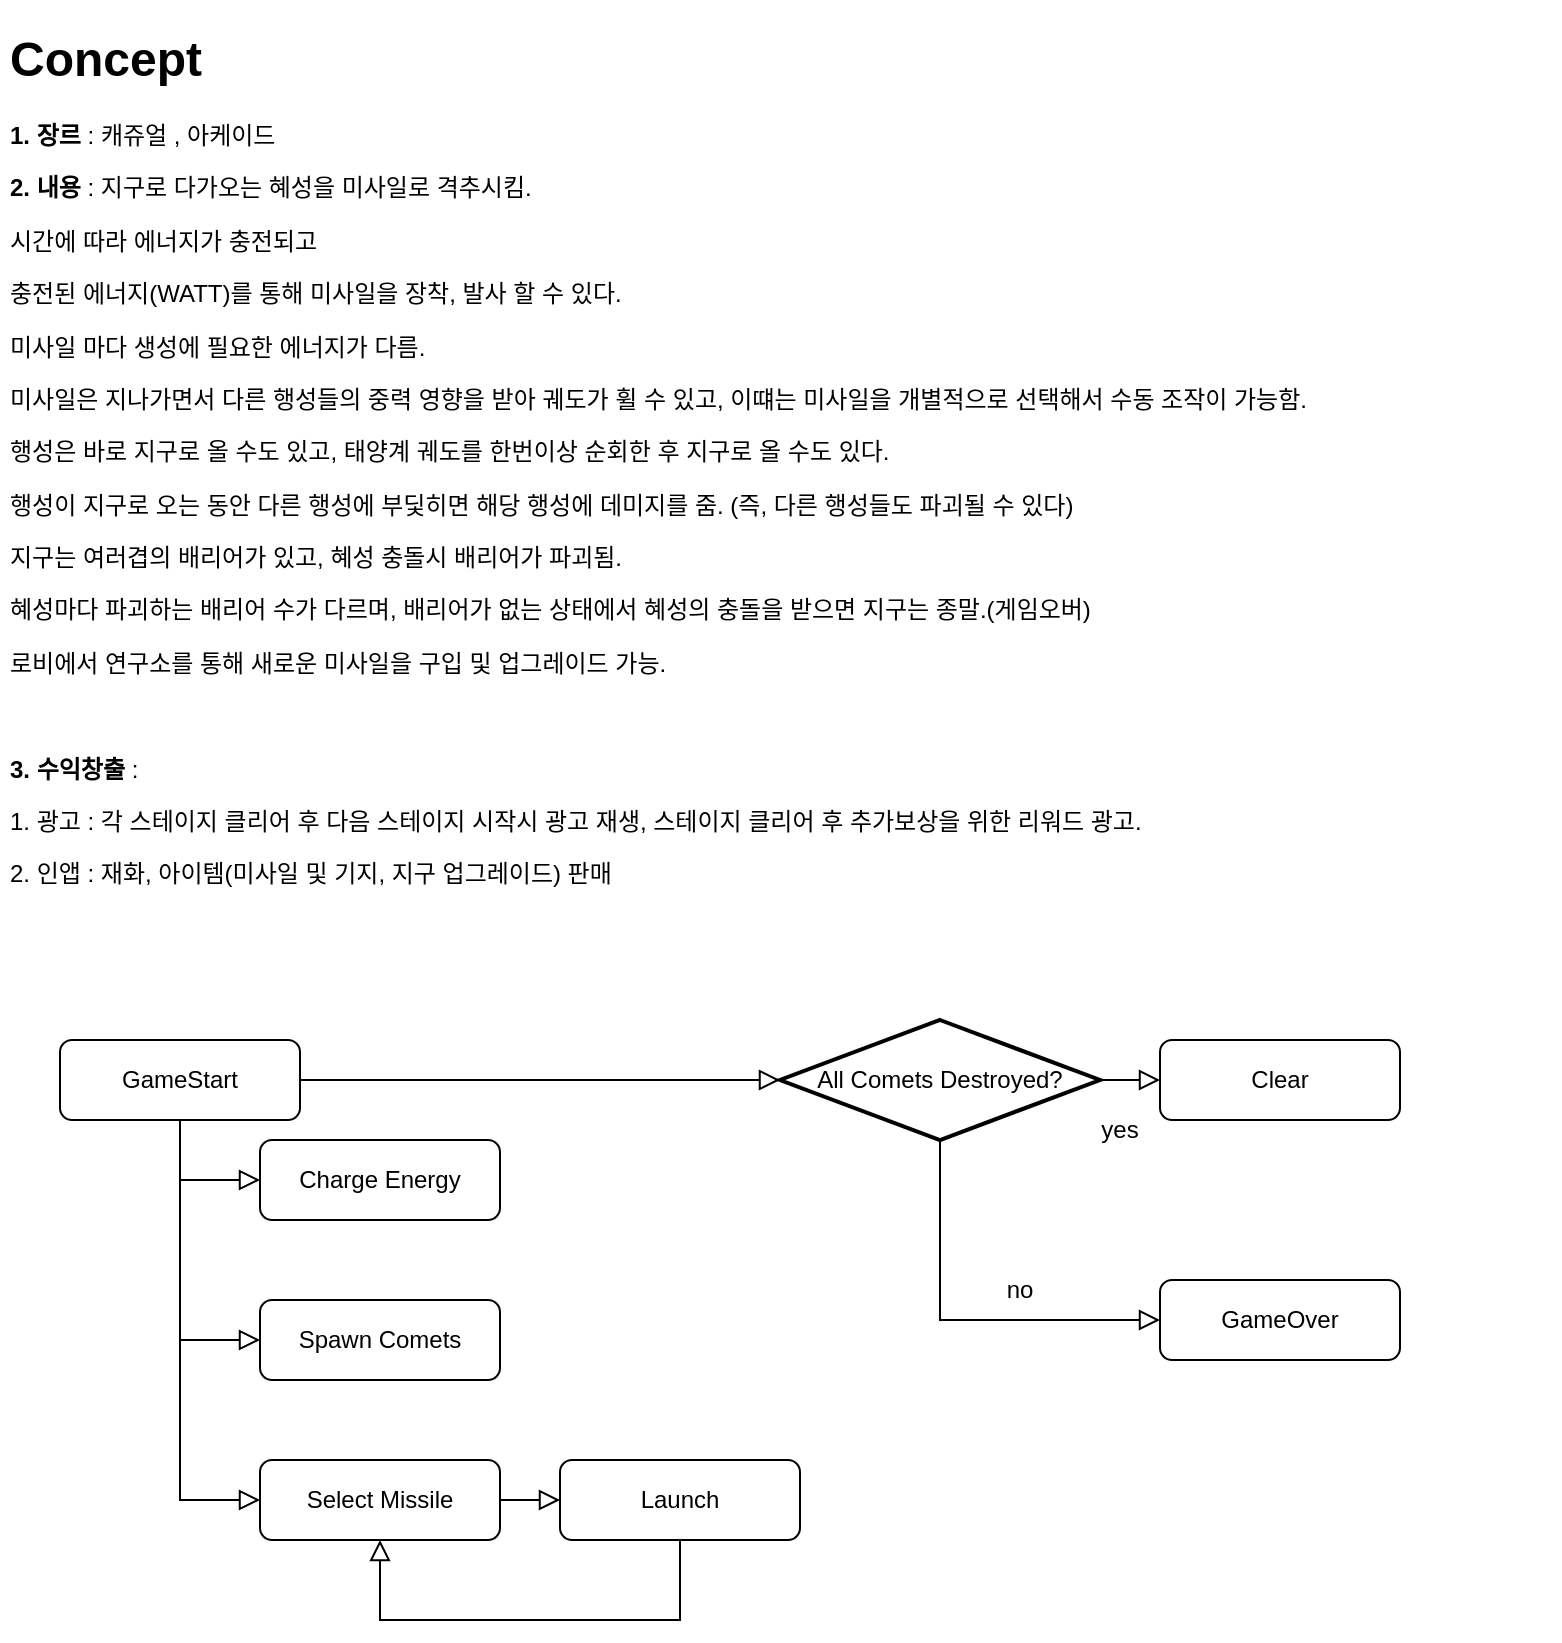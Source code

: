 <mxfile version="16.4.3" type="device"><diagram id="C5RBs43oDa-KdzZeNtuy" name="Page-1"><mxGraphModel dx="1422" dy="794" grid="1" gridSize="10" guides="1" tooltips="1" connect="1" arrows="1" fold="1" page="1" pageScale="1" pageWidth="827" pageHeight="1169" math="0" shadow="0"><root><mxCell id="WIyWlLk6GJQsqaUBKTNV-0"/><mxCell id="WIyWlLk6GJQsqaUBKTNV-1" parent="WIyWlLk6GJQsqaUBKTNV-0"/><mxCell id="WIyWlLk6GJQsqaUBKTNV-2" value="" style="rounded=0;html=1;jettySize=auto;orthogonalLoop=1;fontSize=11;endArrow=block;endFill=0;endSize=8;strokeWidth=1;shadow=0;labelBackgroundColor=none;edgeStyle=orthogonalEdgeStyle;entryX=0;entryY=0.5;entryDx=0;entryDy=0;" parent="WIyWlLk6GJQsqaUBKTNV-1" source="WIyWlLk6GJQsqaUBKTNV-3" target="wv3H4G9OcRim-rPGSrAV-1" edge="1"><mxGeometry relative="1" as="geometry"><mxPoint x="140" y="660" as="targetPoint"/><Array as="points"><mxPoint x="100" y="590"/></Array></mxGeometry></mxCell><mxCell id="WIyWlLk6GJQsqaUBKTNV-3" value="GameStart" style="rounded=1;whiteSpace=wrap;html=1;fontSize=12;glass=0;strokeWidth=1;shadow=0;" parent="WIyWlLk6GJQsqaUBKTNV-1" vertex="1"><mxGeometry x="40" y="520" width="120" height="40" as="geometry"/></mxCell><mxCell id="wv3H4G9OcRim-rPGSrAV-0" value="&lt;h1&gt;Concept&lt;/h1&gt;&lt;p&gt;&lt;b&gt;1. 장르&lt;/b&gt; : 캐쥬얼 , 아케이드&lt;/p&gt;&lt;p&gt;&lt;b&gt;2. 내용 &lt;/b&gt;: 지구로 다가오는 혜성을 미사일로 격추시킴.&amp;nbsp;&lt;/p&gt;&lt;p&gt;시간에 따라 에너지가 충전되고&lt;/p&gt;&lt;p&gt;충전된 에너지(WATT)를 통해 미사일을 장착, 발사 할 수 있다.&lt;/p&gt;&lt;p&gt;미사일 마다 생성에 필요한 에너지가 다름.&lt;/p&gt;&lt;p&gt;미사일은 지나가면서 다른 행성들의 중력 영향을 받아 궤도가 휠 수 있고, 이떄는 미사일을 개별적으로 선택해서 수동 조작이 가능함.&lt;/p&gt;&lt;p&gt;행성은 바로 지구로 올 수도 있고, 태양계 궤도를 한번이상 순회한 후 지구로 올 수도 있다.&lt;/p&gt;&lt;p&gt;행성이 지구로 오는 동안 다른 행성에 부딫히면 해당 행성에 데미지를 줌. (즉, 다른 행성들도 파괴될 수 있다)&lt;/p&gt;&lt;p&gt;지구는 여러겹의 배리어가 있고, 혜성 충돌시 배리어가 파괴됨.&amp;nbsp;&lt;/p&gt;&lt;p&gt;혜성마다 파괴하는 배리어 수가 다르며, 배리어가 없는 상태에서 혜성의 충돌을 받으면 지구는 종말.(게임오버)&lt;/p&gt;&lt;p&gt;&lt;span&gt;로비에서 연구소를 통해 새로운 미사일을 구입 및 업그레이드 가능.&lt;/span&gt;&lt;br&gt;&lt;/p&gt;&lt;p&gt;&lt;br&gt;&lt;/p&gt;&lt;p&gt;&lt;b&gt;3. 수익창출&lt;/b&gt; :&amp;nbsp;&lt;/p&gt;&lt;p&gt;1. 광고 : 각 스테이지 클리어 후 다음 스테이지 시작시 광고 재생, 스테이지 클리어 후 추가보상을 위한 리워드 광고.&lt;/p&gt;&lt;p&gt;2. 인앱 : 재화, 아이템(미사일 및 기지, 지구 업그레이드) 판매&lt;/p&gt;" style="text;html=1;strokeColor=none;fillColor=none;spacing=5;spacingTop=-20;whiteSpace=wrap;overflow=hidden;rounded=0;" parent="WIyWlLk6GJQsqaUBKTNV-1" vertex="1"><mxGeometry x="10" y="10" width="780" height="450" as="geometry"/></mxCell><mxCell id="wv3H4G9OcRim-rPGSrAV-1" value="Charge Energy" style="rounded=1;whiteSpace=wrap;html=1;fontSize=12;glass=0;strokeWidth=1;shadow=0;" parent="WIyWlLk6GJQsqaUBKTNV-1" vertex="1"><mxGeometry x="140" y="570" width="120" height="40" as="geometry"/></mxCell><mxCell id="wv3H4G9OcRim-rPGSrAV-2" value="Spawn Comets" style="rounded=1;whiteSpace=wrap;html=1;fontSize=12;glass=0;strokeWidth=1;shadow=0;" parent="WIyWlLk6GJQsqaUBKTNV-1" vertex="1"><mxGeometry x="140" y="650" width="120" height="40" as="geometry"/></mxCell><mxCell id="wv3H4G9OcRim-rPGSrAV-3" value="" style="rounded=0;html=1;jettySize=auto;orthogonalLoop=1;fontSize=11;endArrow=block;endFill=0;endSize=8;strokeWidth=1;shadow=0;labelBackgroundColor=none;edgeStyle=orthogonalEdgeStyle;exitX=0.5;exitY=1;exitDx=0;exitDy=0;entryX=0;entryY=0.5;entryDx=0;entryDy=0;" parent="WIyWlLk6GJQsqaUBKTNV-1" source="WIyWlLk6GJQsqaUBKTNV-3" target="wv3H4G9OcRim-rPGSrAV-2" edge="1"><mxGeometry relative="1" as="geometry"><mxPoint x="110" y="570" as="sourcePoint"/><mxPoint x="150" y="670" as="targetPoint"/><Array as="points"><mxPoint x="100" y="670"/></Array></mxGeometry></mxCell><mxCell id="wv3H4G9OcRim-rPGSrAV-4" value="Select Missile" style="rounded=1;whiteSpace=wrap;html=1;fontSize=12;glass=0;strokeWidth=1;shadow=0;" parent="WIyWlLk6GJQsqaUBKTNV-1" vertex="1"><mxGeometry x="140" y="730" width="120" height="40" as="geometry"/></mxCell><mxCell id="wv3H4G9OcRim-rPGSrAV-5" value="Launch" style="rounded=1;whiteSpace=wrap;html=1;fontSize=12;glass=0;strokeWidth=1;shadow=0;" parent="WIyWlLk6GJQsqaUBKTNV-1" vertex="1"><mxGeometry x="290" y="730" width="120" height="40" as="geometry"/></mxCell><mxCell id="wv3H4G9OcRim-rPGSrAV-6" value="" style="rounded=0;html=1;jettySize=auto;orthogonalLoop=1;fontSize=11;endArrow=block;endFill=0;endSize=8;strokeWidth=1;shadow=0;labelBackgroundColor=none;edgeStyle=orthogonalEdgeStyle;exitX=0.5;exitY=1;exitDx=0;exitDy=0;" parent="WIyWlLk6GJQsqaUBKTNV-1" source="WIyWlLk6GJQsqaUBKTNV-3" edge="1"><mxGeometry relative="1" as="geometry"><mxPoint x="110" y="570" as="sourcePoint"/><mxPoint x="140" y="750" as="targetPoint"/><Array as="points"><mxPoint x="100" y="750"/></Array></mxGeometry></mxCell><mxCell id="wv3H4G9OcRim-rPGSrAV-7" value="" style="rounded=0;html=1;jettySize=auto;orthogonalLoop=1;fontSize=11;endArrow=block;endFill=0;endSize=8;strokeWidth=1;shadow=0;labelBackgroundColor=none;edgeStyle=orthogonalEdgeStyle;exitX=1;exitY=0.5;exitDx=0;exitDy=0;entryX=0;entryY=0.5;entryDx=0;entryDy=0;" parent="WIyWlLk6GJQsqaUBKTNV-1" source="wv3H4G9OcRim-rPGSrAV-4" target="wv3H4G9OcRim-rPGSrAV-5" edge="1"><mxGeometry relative="1" as="geometry"><mxPoint x="110" y="570" as="sourcePoint"/><mxPoint x="150" y="760" as="targetPoint"/><Array as="points"><mxPoint x="280" y="750"/><mxPoint x="280" y="750"/></Array></mxGeometry></mxCell><mxCell id="wv3H4G9OcRim-rPGSrAV-8" value="" style="rounded=0;html=1;jettySize=auto;orthogonalLoop=1;fontSize=11;endArrow=block;endFill=0;endSize=8;strokeWidth=1;shadow=0;labelBackgroundColor=none;edgeStyle=orthogonalEdgeStyle;exitX=0.5;exitY=1;exitDx=0;exitDy=0;entryX=0.5;entryY=1;entryDx=0;entryDy=0;" parent="WIyWlLk6GJQsqaUBKTNV-1" target="wv3H4G9OcRim-rPGSrAV-4" edge="1"><mxGeometry relative="1" as="geometry"><mxPoint x="350" y="770" as="sourcePoint"/><mxPoint x="390" y="960" as="targetPoint"/><Array as="points"><mxPoint x="350" y="810"/><mxPoint x="200" y="810"/></Array></mxGeometry></mxCell><mxCell id="wv3H4G9OcRim-rPGSrAV-10" value="" style="rounded=0;html=1;jettySize=auto;orthogonalLoop=1;fontSize=11;endArrow=block;endFill=0;endSize=8;strokeWidth=1;shadow=0;labelBackgroundColor=none;edgeStyle=orthogonalEdgeStyle;exitX=1;exitY=0.5;exitDx=0;exitDy=0;entryX=0;entryY=0.5;entryDx=0;entryDy=0;entryPerimeter=0;" parent="WIyWlLk6GJQsqaUBKTNV-1" source="WIyWlLk6GJQsqaUBKTNV-3" target="wv3H4G9OcRim-rPGSrAV-13" edge="1"><mxGeometry relative="1" as="geometry"><mxPoint x="110" y="570" as="sourcePoint"/><mxPoint x="360" y="540" as="targetPoint"/><Array as="points"/></mxGeometry></mxCell><mxCell id="wv3H4G9OcRim-rPGSrAV-13" value="&lt;span&gt;All Comets Destroyed?&lt;/span&gt;" style="strokeWidth=2;html=1;shape=mxgraph.flowchart.decision;whiteSpace=wrap;" parent="WIyWlLk6GJQsqaUBKTNV-1" vertex="1"><mxGeometry x="400" y="510" width="160" height="60" as="geometry"/></mxCell><mxCell id="wv3H4G9OcRim-rPGSrAV-14" value="Clear" style="rounded=1;whiteSpace=wrap;html=1;fontSize=12;glass=0;strokeWidth=1;shadow=0;" parent="WIyWlLk6GJQsqaUBKTNV-1" vertex="1"><mxGeometry x="590" y="520" width="120" height="40" as="geometry"/></mxCell><mxCell id="wv3H4G9OcRim-rPGSrAV-15" value="GameOver" style="rounded=1;whiteSpace=wrap;html=1;fontSize=12;glass=0;strokeWidth=1;shadow=0;" parent="WIyWlLk6GJQsqaUBKTNV-1" vertex="1"><mxGeometry x="590" y="640" width="120" height="40" as="geometry"/></mxCell><mxCell id="wv3H4G9OcRim-rPGSrAV-18" value="" style="rounded=0;html=1;jettySize=auto;orthogonalLoop=1;fontSize=11;endArrow=block;endFill=0;endSize=8;strokeWidth=1;shadow=0;labelBackgroundColor=none;edgeStyle=orthogonalEdgeStyle;exitX=0.5;exitY=1;exitDx=0;exitDy=0;entryX=0;entryY=0.5;entryDx=0;entryDy=0;exitPerimeter=0;" parent="WIyWlLk6GJQsqaUBKTNV-1" source="wv3H4G9OcRim-rPGSrAV-13" target="wv3H4G9OcRim-rPGSrAV-15" edge="1"><mxGeometry relative="1" as="geometry"><mxPoint x="170" y="550" as="sourcePoint"/><mxPoint x="410" y="550" as="targetPoint"/><Array as="points"/></mxGeometry></mxCell><mxCell id="wv3H4G9OcRim-rPGSrAV-19" value="" style="rounded=0;html=1;jettySize=auto;orthogonalLoop=1;fontSize=11;endArrow=block;endFill=0;endSize=8;strokeWidth=1;shadow=0;labelBackgroundColor=none;edgeStyle=orthogonalEdgeStyle;exitX=1;exitY=0.5;exitDx=0;exitDy=0;entryX=0;entryY=0.5;entryDx=0;entryDy=0;exitPerimeter=0;" parent="WIyWlLk6GJQsqaUBKTNV-1" source="wv3H4G9OcRim-rPGSrAV-13" target="wv3H4G9OcRim-rPGSrAV-14" edge="1"><mxGeometry relative="1" as="geometry"><mxPoint x="490" y="580" as="sourcePoint"/><mxPoint x="600" y="670" as="targetPoint"/><Array as="points"><mxPoint x="580" y="540"/><mxPoint x="580" y="540"/></Array></mxGeometry></mxCell><mxCell id="wv3H4G9OcRim-rPGSrAV-20" value="yes" style="text;html=1;strokeColor=none;fillColor=none;align=center;verticalAlign=middle;whiteSpace=wrap;rounded=0;" parent="WIyWlLk6GJQsqaUBKTNV-1" vertex="1"><mxGeometry x="540" y="550" width="60" height="30" as="geometry"/></mxCell><mxCell id="wv3H4G9OcRim-rPGSrAV-21" value="no" style="text;html=1;strokeColor=none;fillColor=none;align=center;verticalAlign=middle;whiteSpace=wrap;rounded=0;" parent="WIyWlLk6GJQsqaUBKTNV-1" vertex="1"><mxGeometry x="490" y="630" width="60" height="30" as="geometry"/></mxCell></root></mxGraphModel></diagram></mxfile>